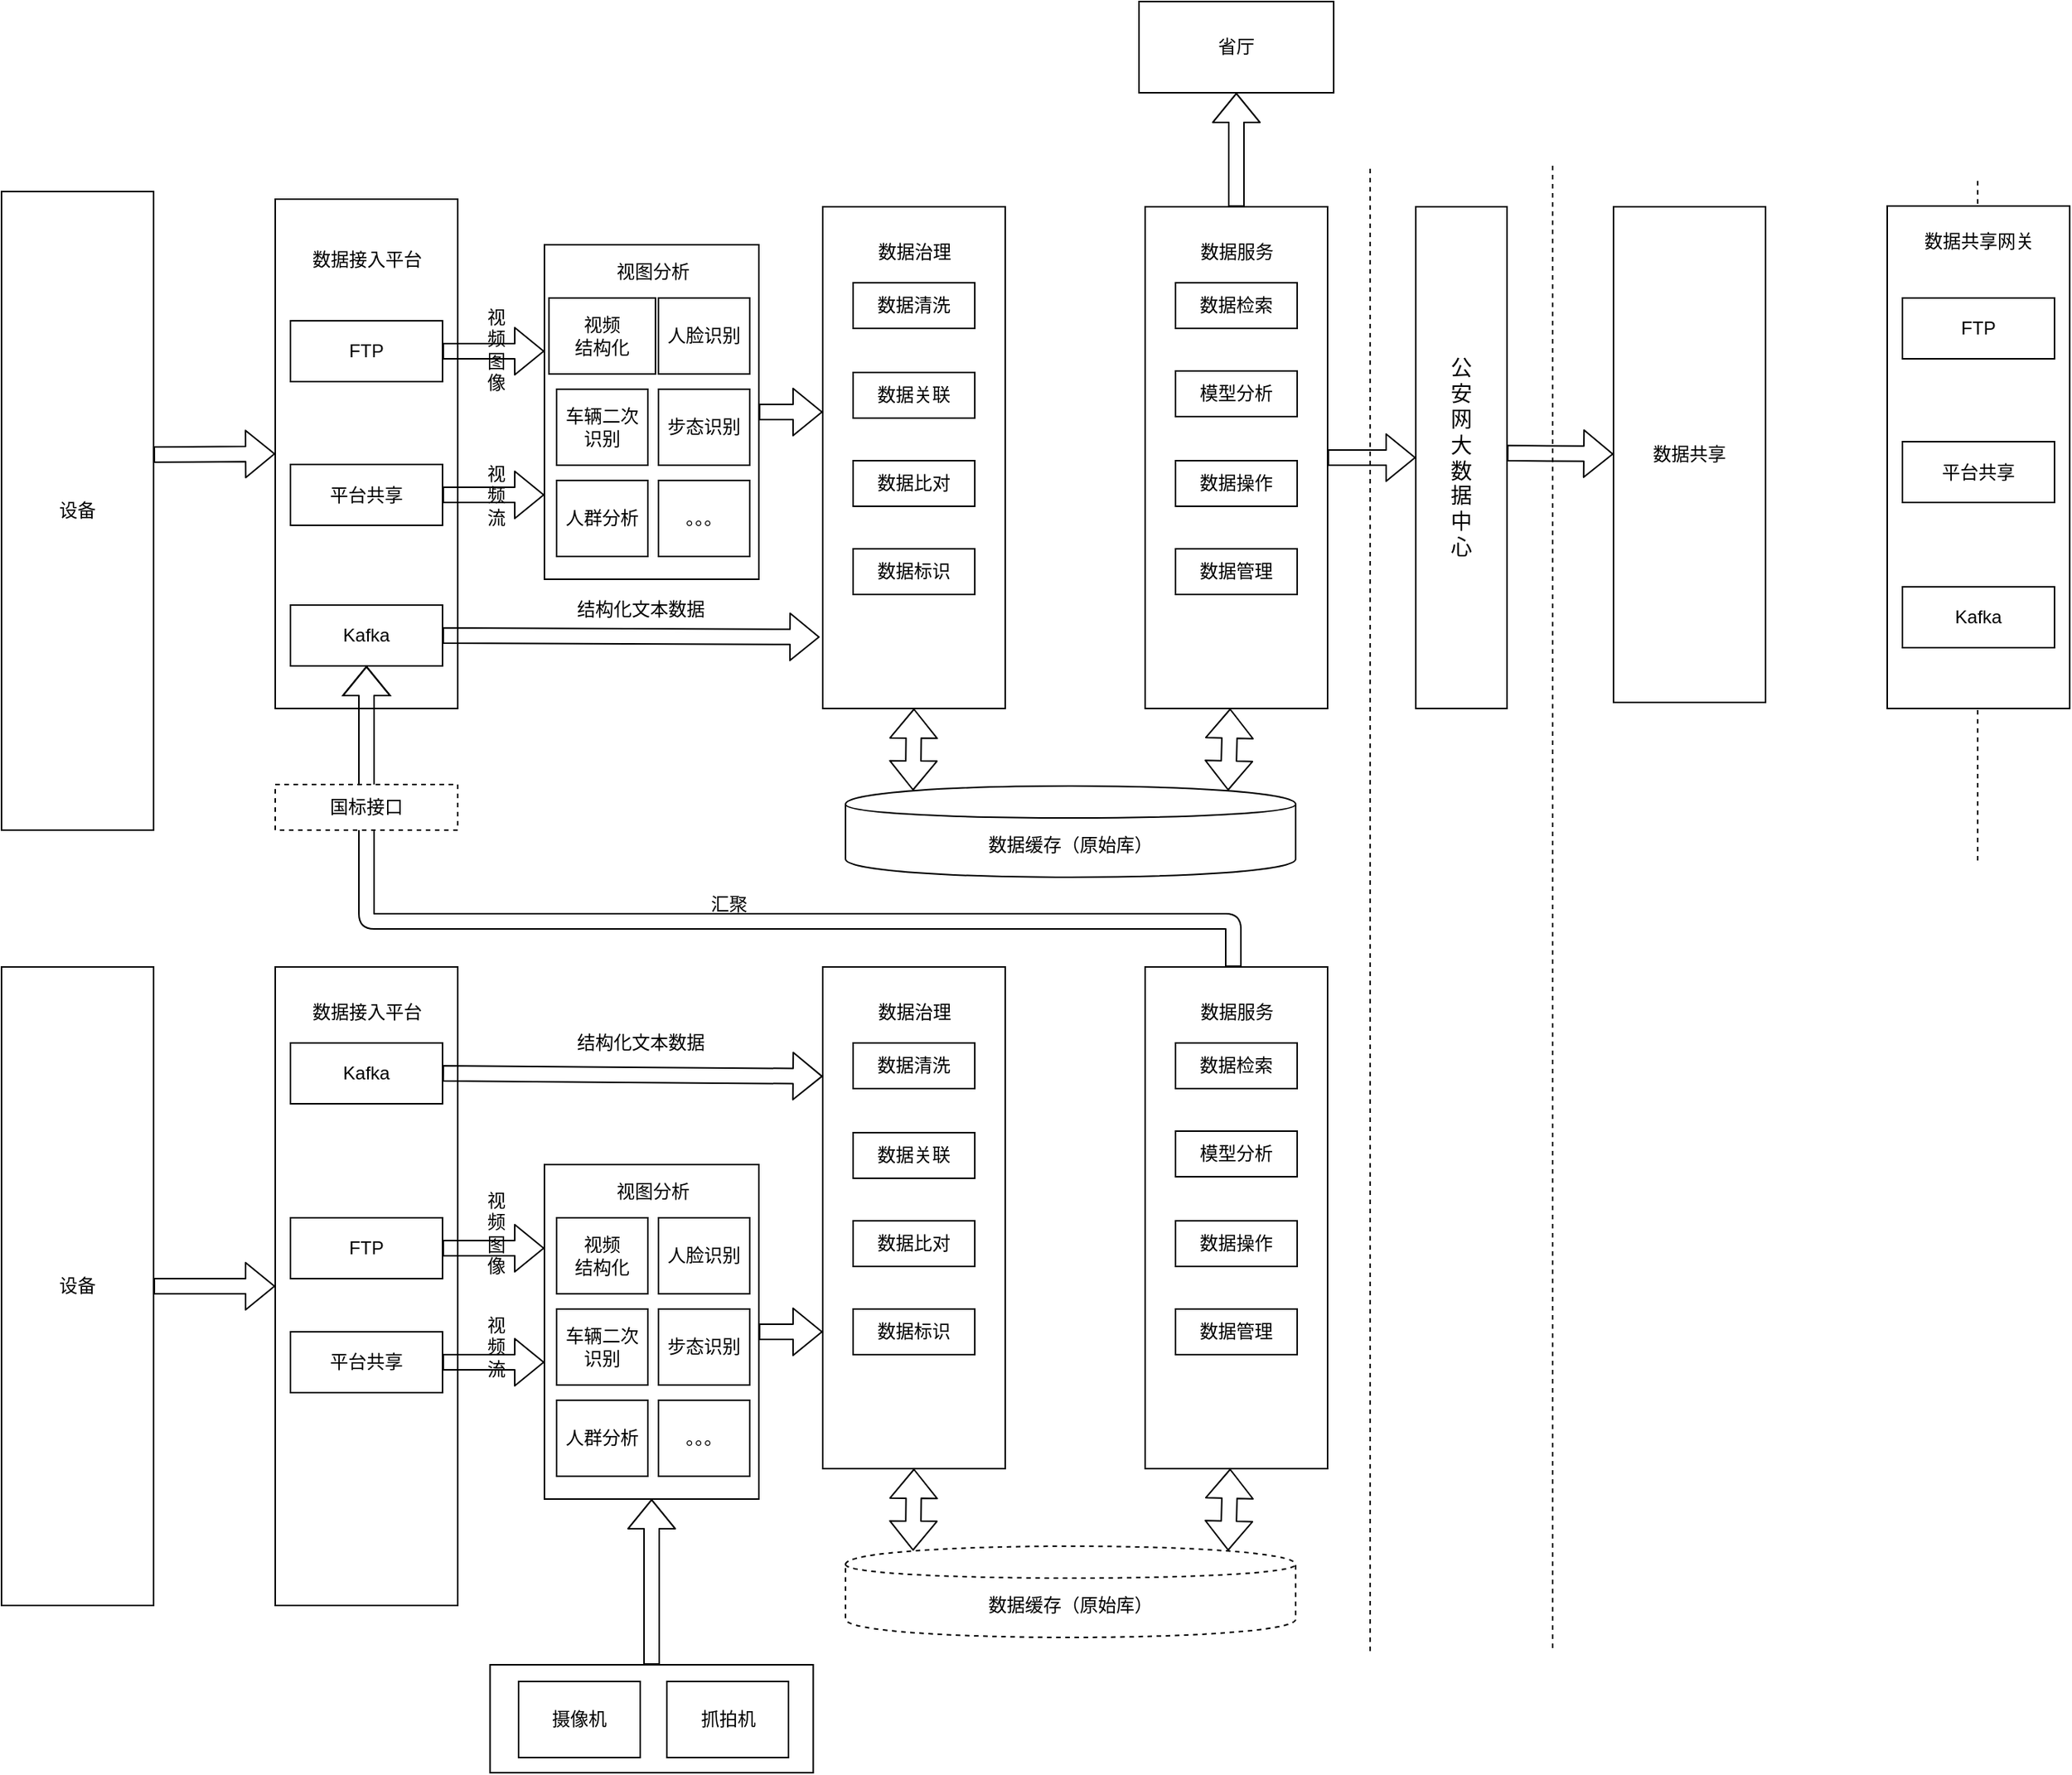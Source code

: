 <mxfile version="13.1.11" type="github">
  <diagram id="LtdNEPkijhUZQp1AGoqe" name="Page-1">
    <mxGraphModel dx="3199" dy="1390" grid="1" gridSize="10" guides="1" tooltips="1" connect="1" arrows="1" fold="1" page="1" pageScale="1" pageWidth="827" pageHeight="1169" math="0" shadow="0">
      <root>
        <mxCell id="0" />
        <mxCell id="1" parent="0" />
        <mxCell id="LM0uR2DWNkc85pl8UlRV-162" value="" style="rounded=0;whiteSpace=wrap;html=1;" parent="1" vertex="1">
          <mxGeometry x="191.25" y="1679" width="212.5" height="71" as="geometry" />
        </mxCell>
        <mxCell id="LM0uR2DWNkc85pl8UlRV-13" value="" style="rounded=0;whiteSpace=wrap;html=1;" parent="1" vertex="1">
          <mxGeometry x="50" y="715" width="120" height="335" as="geometry" />
        </mxCell>
        <mxCell id="LM0uR2DWNkc85pl8UlRV-15" value="Kafka" style="rounded=0;whiteSpace=wrap;html=1;direction=east;" parent="1" vertex="1">
          <mxGeometry x="60" y="982" width="100" height="40" as="geometry" />
        </mxCell>
        <mxCell id="LM0uR2DWNkc85pl8UlRV-16" value="FTP" style="rounded=0;whiteSpace=wrap;html=1;direction=east;" parent="1" vertex="1">
          <mxGeometry x="60" y="795" width="100" height="40" as="geometry" />
        </mxCell>
        <mxCell id="LM0uR2DWNkc85pl8UlRV-17" value="平台共享" style="rounded=0;whiteSpace=wrap;html=1;direction=east;" parent="1" vertex="1">
          <mxGeometry x="60" y="889.5" width="100" height="40" as="geometry" />
        </mxCell>
        <mxCell id="LM0uR2DWNkc85pl8UlRV-18" value="数据接入平台" style="text;html=1;align=center;verticalAlign=middle;resizable=0;points=[];autosize=1;" parent="1" vertex="1">
          <mxGeometry x="65" y="745" width="90" height="20" as="geometry" />
        </mxCell>
        <mxCell id="LM0uR2DWNkc85pl8UlRV-20" value="" style="shape=flexArrow;endArrow=classic;html=1;entryX=0;entryY=0.5;entryDx=0;entryDy=0;" parent="1" target="LM0uR2DWNkc85pl8UlRV-13" edge="1">
          <mxGeometry width="50" height="50" relative="1" as="geometry">
            <mxPoint x="-30" y="883" as="sourcePoint" />
            <mxPoint x="540" y="760" as="targetPoint" />
          </mxGeometry>
        </mxCell>
        <mxCell id="LM0uR2DWNkc85pl8UlRV-21" value="" style="shape=flexArrow;endArrow=classic;html=1;exitX=1;exitY=0.5;exitDx=0;exitDy=0;" parent="1" source="LM0uR2DWNkc85pl8UlRV-15" edge="1">
          <mxGeometry width="50" height="50" relative="1" as="geometry">
            <mxPoint x="171" y="1038" as="sourcePoint" />
            <mxPoint x="408" y="1003" as="targetPoint" />
          </mxGeometry>
        </mxCell>
        <mxCell id="LM0uR2DWNkc85pl8UlRV-23" value="" style="rounded=0;whiteSpace=wrap;html=1;direction=east;" parent="1" vertex="1">
          <mxGeometry x="227" y="745" width="141" height="220" as="geometry" />
        </mxCell>
        <mxCell id="LM0uR2DWNkc85pl8UlRV-24" value="视图分析&lt;br&gt;" style="text;html=1;align=center;verticalAlign=middle;resizable=0;points=[];autosize=1;direction=east;" parent="1" vertex="1">
          <mxGeometry x="267.5" y="753" width="60" height="20" as="geometry" />
        </mxCell>
        <mxCell id="LM0uR2DWNkc85pl8UlRV-25" value="" style="rounded=0;whiteSpace=wrap;html=1;" parent="1" vertex="1">
          <mxGeometry x="410" y="720" width="120" height="330" as="geometry" />
        </mxCell>
        <mxCell id="LM0uR2DWNkc85pl8UlRV-26" value="视频&lt;br&gt;结构化" style="rounded=0;whiteSpace=wrap;html=1;direction=east;" parent="1" vertex="1">
          <mxGeometry x="230" y="780" width="70" height="50" as="geometry" />
        </mxCell>
        <mxCell id="LM0uR2DWNkc85pl8UlRV-27" value="人脸识别" style="rounded=0;whiteSpace=wrap;html=1;direction=east;" parent="1" vertex="1">
          <mxGeometry x="302" y="780" width="60" height="50" as="geometry" />
        </mxCell>
        <mxCell id="LM0uR2DWNkc85pl8UlRV-28" value="车辆二次识别" style="rounded=0;whiteSpace=wrap;html=1;direction=east;" parent="1" vertex="1">
          <mxGeometry x="235" y="840" width="60" height="50" as="geometry" />
        </mxCell>
        <mxCell id="LM0uR2DWNkc85pl8UlRV-30" value="步态识别" style="rounded=0;whiteSpace=wrap;html=1;direction=east;" parent="1" vertex="1">
          <mxGeometry x="302" y="840" width="60" height="50" as="geometry" />
        </mxCell>
        <mxCell id="LM0uR2DWNkc85pl8UlRV-31" value="人群分析" style="rounded=0;whiteSpace=wrap;html=1;direction=east;" parent="1" vertex="1">
          <mxGeometry x="235" y="900" width="60" height="50" as="geometry" />
        </mxCell>
        <mxCell id="LM0uR2DWNkc85pl8UlRV-32" value="。。。" style="rounded=0;whiteSpace=wrap;html=1;direction=east;" parent="1" vertex="1">
          <mxGeometry x="302" y="900" width="60" height="50" as="geometry" />
        </mxCell>
        <mxCell id="LM0uR2DWNkc85pl8UlRV-35" value="" style="shape=flexArrow;endArrow=classic;html=1;entryX=0;entryY=0.25;entryDx=0;entryDy=0;exitX=1;exitY=0.5;exitDx=0;exitDy=0;" parent="1" source="LM0uR2DWNkc85pl8UlRV-16" edge="1">
          <mxGeometry width="50" height="50" relative="1" as="geometry">
            <mxPoint x="170" y="900" as="sourcePoint" />
            <mxPoint x="227" y="815" as="targetPoint" />
          </mxGeometry>
        </mxCell>
        <mxCell id="LM0uR2DWNkc85pl8UlRV-36" value="" style="shape=flexArrow;endArrow=classic;html=1;exitX=1;exitY=0.5;exitDx=0;exitDy=0;entryX=1;entryY=0.5;entryDx=0;entryDy=0;" parent="1" source="LM0uR2DWNkc85pl8UlRV-23" edge="1">
          <mxGeometry width="50" height="50" relative="1" as="geometry">
            <mxPoint x="437" y="886" as="sourcePoint" />
            <mxPoint x="410" y="855" as="targetPoint" />
          </mxGeometry>
        </mxCell>
        <mxCell id="LM0uR2DWNkc85pl8UlRV-37" value="结构化文本数据" style="text;html=1;align=center;verticalAlign=middle;resizable=0;points=[];autosize=1;direction=east;" parent="1" vertex="1">
          <mxGeometry x="240" y="975" width="100" height="20" as="geometry" />
        </mxCell>
        <mxCell id="LM0uR2DWNkc85pl8UlRV-38" value="视&lt;br&gt;频&lt;br&gt;流" style="text;html=1;align=center;verticalAlign=middle;resizable=0;points=[];autosize=1;direction=east;" parent="1" vertex="1">
          <mxGeometry x="180" y="884.5" width="30" height="50" as="geometry" />
        </mxCell>
        <mxCell id="LM0uR2DWNkc85pl8UlRV-39" value="视&lt;br&gt;频&lt;br&gt;图&lt;br&gt;像" style="text;html=1;align=center;verticalAlign=middle;resizable=0;points=[];autosize=1;direction=east;" parent="1" vertex="1">
          <mxGeometry x="180" y="784" width="30" height="60" as="geometry" />
        </mxCell>
        <mxCell id="LM0uR2DWNkc85pl8UlRV-41" value="" style="shape=flexArrow;endArrow=classic;html=1;entryX=0;entryY=0.591;entryDx=0;entryDy=0;exitX=1;exitY=0.5;exitDx=0;exitDy=0;entryPerimeter=0;" parent="1" source="LM0uR2DWNkc85pl8UlRV-17" edge="1">
          <mxGeometry width="50" height="50" relative="1" as="geometry">
            <mxPoint x="170" y="844.5" as="sourcePoint" />
            <mxPoint x="227" y="909.52" as="targetPoint" />
          </mxGeometry>
        </mxCell>
        <mxCell id="LM0uR2DWNkc85pl8UlRV-45" value="数据治理" style="text;html=1;align=center;verticalAlign=middle;resizable=0;points=[];autosize=1;" parent="1" vertex="1">
          <mxGeometry x="440" y="740" width="60" height="20" as="geometry" />
        </mxCell>
        <mxCell id="LM0uR2DWNkc85pl8UlRV-48" value="数据清洗" style="rounded=0;whiteSpace=wrap;html=1;" parent="1" vertex="1">
          <mxGeometry x="430" y="770" width="80" height="30" as="geometry" />
        </mxCell>
        <mxCell id="LM0uR2DWNkc85pl8UlRV-49" value="数据关联" style="rounded=0;whiteSpace=wrap;html=1;" parent="1" vertex="1">
          <mxGeometry x="430" y="829" width="80" height="30" as="geometry" />
        </mxCell>
        <mxCell id="LM0uR2DWNkc85pl8UlRV-51" value="数据比对" style="rounded=0;whiteSpace=wrap;html=1;" parent="1" vertex="1">
          <mxGeometry x="430" y="887" width="80" height="30" as="geometry" />
        </mxCell>
        <mxCell id="LM0uR2DWNkc85pl8UlRV-52" value="数据标识" style="rounded=0;whiteSpace=wrap;html=1;" parent="1" vertex="1">
          <mxGeometry x="430" y="945" width="80" height="30" as="geometry" />
        </mxCell>
        <mxCell id="LM0uR2DWNkc85pl8UlRV-59" value="数据缓存（原始库）" style="shape=cylinder;whiteSpace=wrap;html=1;boundedLbl=1;backgroundOutline=1;" parent="1" vertex="1">
          <mxGeometry x="425" y="1101" width="296" height="60" as="geometry" />
        </mxCell>
        <mxCell id="LM0uR2DWNkc85pl8UlRV-62" value="" style="rounded=0;whiteSpace=wrap;html=1;" parent="1" vertex="1">
          <mxGeometry x="622" y="720" width="120" height="330" as="geometry" />
        </mxCell>
        <mxCell id="LM0uR2DWNkc85pl8UlRV-63" value="数据服务" style="text;html=1;align=center;verticalAlign=middle;resizable=0;points=[];autosize=1;" parent="1" vertex="1">
          <mxGeometry x="652" y="740" width="60" height="20" as="geometry" />
        </mxCell>
        <mxCell id="LM0uR2DWNkc85pl8UlRV-64" value="" style="shape=flexArrow;endArrow=classic;startArrow=classic;html=1;entryX=0.5;entryY=1;entryDx=0;entryDy=0;exitX=0.15;exitY=0.05;exitDx=0;exitDy=0;exitPerimeter=0;" parent="1" source="LM0uR2DWNkc85pl8UlRV-59" target="LM0uR2DWNkc85pl8UlRV-25" edge="1">
          <mxGeometry width="50" height="50" relative="1" as="geometry">
            <mxPoint x="340" y="1200" as="sourcePoint" />
            <mxPoint x="390" y="1150" as="targetPoint" />
          </mxGeometry>
        </mxCell>
        <mxCell id="LM0uR2DWNkc85pl8UlRV-65" value="" style="shape=flexArrow;endArrow=classic;startArrow=classic;html=1;exitX=0.85;exitY=0.05;exitDx=0;exitDy=0;exitPerimeter=0;" parent="1" source="LM0uR2DWNkc85pl8UlRV-59" target="LM0uR2DWNkc85pl8UlRV-62" edge="1">
          <mxGeometry width="50" height="50" relative="1" as="geometry">
            <mxPoint x="670" y="1090" as="sourcePoint" />
            <mxPoint x="720" y="1040" as="targetPoint" />
          </mxGeometry>
        </mxCell>
        <mxCell id="LM0uR2DWNkc85pl8UlRV-67" value="数据检索" style="rounded=0;whiteSpace=wrap;html=1;" parent="1" vertex="1">
          <mxGeometry x="642" y="770" width="80" height="30" as="geometry" />
        </mxCell>
        <mxCell id="LM0uR2DWNkc85pl8UlRV-68" value="模型分析" style="rounded=0;whiteSpace=wrap;html=1;" parent="1" vertex="1">
          <mxGeometry x="642" y="828" width="80" height="30" as="geometry" />
        </mxCell>
        <mxCell id="LM0uR2DWNkc85pl8UlRV-69" value="数据操作" style="rounded=0;whiteSpace=wrap;html=1;" parent="1" vertex="1">
          <mxGeometry x="642" y="887" width="80" height="30" as="geometry" />
        </mxCell>
        <mxCell id="LM0uR2DWNkc85pl8UlRV-70" value="数据管理" style="rounded=0;whiteSpace=wrap;html=1;" parent="1" vertex="1">
          <mxGeometry x="642" y="945" width="80" height="30" as="geometry" />
        </mxCell>
        <mxCell id="LM0uR2DWNkc85pl8UlRV-71" value="" style="endArrow=none;html=1;dashed=1;" parent="1" edge="1">
          <mxGeometry width="50" height="50" relative="1" as="geometry">
            <mxPoint x="770" y="1670" as="sourcePoint" />
            <mxPoint x="770" y="692" as="targetPoint" />
          </mxGeometry>
        </mxCell>
        <mxCell id="LM0uR2DWNkc85pl8UlRV-72" value="" style="shape=flexArrow;endArrow=classic;html=1;exitX=1;exitY=0.5;exitDx=0;exitDy=0;entryX=0;entryY=0.5;entryDx=0;entryDy=0;" parent="1" source="LM0uR2DWNkc85pl8UlRV-62" target="LM0uR2DWNkc85pl8UlRV-73" edge="1">
          <mxGeometry width="50" height="50" relative="1" as="geometry">
            <mxPoint x="790" y="920" as="sourcePoint" />
            <mxPoint x="800" y="885" as="targetPoint" />
          </mxGeometry>
        </mxCell>
        <mxCell id="LM0uR2DWNkc85pl8UlRV-73" value="&lt;font style=&quot;font-size: 14px&quot;&gt;公&lt;br&gt;安&lt;br&gt;网&lt;br&gt;大&lt;br&gt;数&lt;br&gt;据&lt;br&gt;中&lt;br&gt;心&lt;/font&gt;" style="rounded=0;whiteSpace=wrap;html=1;" parent="1" vertex="1">
          <mxGeometry x="800" y="720" width="60" height="330" as="geometry" />
        </mxCell>
        <mxCell id="LM0uR2DWNkc85pl8UlRV-113" value="" style="rounded=0;whiteSpace=wrap;html=1;" parent="1" vertex="1">
          <mxGeometry x="50" y="1220" width="120" height="420" as="geometry" />
        </mxCell>
        <mxCell id="LM0uR2DWNkc85pl8UlRV-114" value="设备" style="rounded=0;whiteSpace=wrap;html=1;" parent="1" vertex="1">
          <mxGeometry x="-130" y="1220" width="100" height="420" as="geometry" />
        </mxCell>
        <mxCell id="LM0uR2DWNkc85pl8UlRV-115" value="Kafka" style="rounded=0;whiteSpace=wrap;html=1;" parent="1" vertex="1">
          <mxGeometry x="60" y="1270" width="100" height="40" as="geometry" />
        </mxCell>
        <mxCell id="LM0uR2DWNkc85pl8UlRV-116" value="FTP" style="rounded=0;whiteSpace=wrap;html=1;" parent="1" vertex="1">
          <mxGeometry x="60" y="1385" width="100" height="40" as="geometry" />
        </mxCell>
        <mxCell id="LM0uR2DWNkc85pl8UlRV-117" value="平台共享" style="rounded=0;whiteSpace=wrap;html=1;" parent="1" vertex="1">
          <mxGeometry x="60" y="1460" width="100" height="40" as="geometry" />
        </mxCell>
        <mxCell id="LM0uR2DWNkc85pl8UlRV-118" value="数据接入平台" style="text;html=1;align=center;verticalAlign=middle;resizable=0;points=[];autosize=1;" parent="1" vertex="1">
          <mxGeometry x="65" y="1240" width="90" height="20" as="geometry" />
        </mxCell>
        <mxCell id="LM0uR2DWNkc85pl8UlRV-119" value="" style="shape=flexArrow;endArrow=classic;html=1;exitX=1;exitY=0.5;exitDx=0;exitDy=0;entryX=0;entryY=0.5;entryDx=0;entryDy=0;" parent="1" source="LM0uR2DWNkc85pl8UlRV-114" target="LM0uR2DWNkc85pl8UlRV-113" edge="1">
          <mxGeometry width="50" height="50" relative="1" as="geometry">
            <mxPoint x="490" y="1310" as="sourcePoint" />
            <mxPoint x="540" y="1260" as="targetPoint" />
          </mxGeometry>
        </mxCell>
        <mxCell id="LM0uR2DWNkc85pl8UlRV-120" value="" style="shape=flexArrow;endArrow=classic;html=1;entryX=0;entryY=0.218;entryDx=0;entryDy=0;exitX=1;exitY=0.5;exitDx=0;exitDy=0;entryPerimeter=0;" parent="1" source="LM0uR2DWNkc85pl8UlRV-115" target="LM0uR2DWNkc85pl8UlRV-124" edge="1">
          <mxGeometry width="50" height="50" relative="1" as="geometry">
            <mxPoint x="171" y="1323" as="sourcePoint" />
            <mxPoint x="440" y="1360" as="targetPoint" />
          </mxGeometry>
        </mxCell>
        <mxCell id="LM0uR2DWNkc85pl8UlRV-122" value="" style="rounded=0;whiteSpace=wrap;html=1;" parent="1" vertex="1">
          <mxGeometry x="227" y="1350" width="141" height="220" as="geometry" />
        </mxCell>
        <mxCell id="LM0uR2DWNkc85pl8UlRV-123" value="视图分析&lt;br&gt;" style="text;html=1;align=center;verticalAlign=middle;resizable=0;points=[];autosize=1;" parent="1" vertex="1">
          <mxGeometry x="267.5" y="1358" width="60" height="20" as="geometry" />
        </mxCell>
        <mxCell id="LM0uR2DWNkc85pl8UlRV-124" value="" style="rounded=0;whiteSpace=wrap;html=1;" parent="1" vertex="1">
          <mxGeometry x="410" y="1220" width="120" height="330" as="geometry" />
        </mxCell>
        <mxCell id="LM0uR2DWNkc85pl8UlRV-125" value="视频&lt;br&gt;结构化" style="rounded=0;whiteSpace=wrap;html=1;" parent="1" vertex="1">
          <mxGeometry x="235" y="1385" width="60" height="50" as="geometry" />
        </mxCell>
        <mxCell id="LM0uR2DWNkc85pl8UlRV-126" value="人脸识别" style="rounded=0;whiteSpace=wrap;html=1;" parent="1" vertex="1">
          <mxGeometry x="302" y="1385" width="60" height="50" as="geometry" />
        </mxCell>
        <mxCell id="LM0uR2DWNkc85pl8UlRV-127" value="车辆二次识别" style="rounded=0;whiteSpace=wrap;html=1;" parent="1" vertex="1">
          <mxGeometry x="235" y="1445" width="60" height="50" as="geometry" />
        </mxCell>
        <mxCell id="LM0uR2DWNkc85pl8UlRV-128" value="步态识别" style="rounded=0;whiteSpace=wrap;html=1;" parent="1" vertex="1">
          <mxGeometry x="302" y="1445" width="60" height="50" as="geometry" />
        </mxCell>
        <mxCell id="LM0uR2DWNkc85pl8UlRV-129" value="人群分析" style="rounded=0;whiteSpace=wrap;html=1;" parent="1" vertex="1">
          <mxGeometry x="235" y="1505" width="60" height="50" as="geometry" />
        </mxCell>
        <mxCell id="LM0uR2DWNkc85pl8UlRV-130" value="。。。" style="rounded=0;whiteSpace=wrap;html=1;" parent="1" vertex="1">
          <mxGeometry x="302" y="1505" width="60" height="50" as="geometry" />
        </mxCell>
        <mxCell id="LM0uR2DWNkc85pl8UlRV-131" value="" style="shape=flexArrow;endArrow=classic;html=1;entryX=0;entryY=0.25;entryDx=0;entryDy=0;exitX=1;exitY=0.5;exitDx=0;exitDy=0;" parent="1" source="LM0uR2DWNkc85pl8UlRV-116" target="LM0uR2DWNkc85pl8UlRV-122" edge="1">
          <mxGeometry width="50" height="50" relative="1" as="geometry">
            <mxPoint x="170" y="1490" as="sourcePoint" />
            <mxPoint x="540" y="1230" as="targetPoint" />
          </mxGeometry>
        </mxCell>
        <mxCell id="LM0uR2DWNkc85pl8UlRV-132" value="" style="shape=flexArrow;endArrow=classic;html=1;exitX=1;exitY=0.5;exitDx=0;exitDy=0;" parent="1" source="LM0uR2DWNkc85pl8UlRV-122" edge="1">
          <mxGeometry width="50" height="50" relative="1" as="geometry">
            <mxPoint x="437" y="1491" as="sourcePoint" />
            <mxPoint x="410" y="1460" as="targetPoint" />
          </mxGeometry>
        </mxCell>
        <mxCell id="LM0uR2DWNkc85pl8UlRV-133" value="结构化文本数据" style="text;html=1;align=center;verticalAlign=middle;resizable=0;points=[];autosize=1;" parent="1" vertex="1">
          <mxGeometry x="240" y="1260" width="100" height="20" as="geometry" />
        </mxCell>
        <mxCell id="LM0uR2DWNkc85pl8UlRV-134" value="视&lt;br&gt;频&lt;br&gt;流" style="text;html=1;align=center;verticalAlign=middle;resizable=0;points=[];autosize=1;" parent="1" vertex="1">
          <mxGeometry x="180" y="1445" width="30" height="50" as="geometry" />
        </mxCell>
        <mxCell id="LM0uR2DWNkc85pl8UlRV-135" value="视&lt;br&gt;频&lt;br&gt;图&lt;br&gt;像" style="text;html=1;align=center;verticalAlign=middle;resizable=0;points=[];autosize=1;" parent="1" vertex="1">
          <mxGeometry x="180" y="1365" width="30" height="60" as="geometry" />
        </mxCell>
        <mxCell id="LM0uR2DWNkc85pl8UlRV-136" value="" style="shape=flexArrow;endArrow=classic;html=1;entryX=0;entryY=0.591;entryDx=0;entryDy=0;exitX=1;exitY=0.5;exitDx=0;exitDy=0;entryPerimeter=0;" parent="1" source="LM0uR2DWNkc85pl8UlRV-117" target="LM0uR2DWNkc85pl8UlRV-122" edge="1">
          <mxGeometry width="50" height="50" relative="1" as="geometry">
            <mxPoint x="170" y="1415" as="sourcePoint" />
            <mxPoint x="239" y="1415" as="targetPoint" />
          </mxGeometry>
        </mxCell>
        <mxCell id="LM0uR2DWNkc85pl8UlRV-137" value="数据治理" style="text;html=1;align=center;verticalAlign=middle;resizable=0;points=[];autosize=1;" parent="1" vertex="1">
          <mxGeometry x="440" y="1240" width="60" height="20" as="geometry" />
        </mxCell>
        <mxCell id="LM0uR2DWNkc85pl8UlRV-138" value="数据清洗" style="rounded=0;whiteSpace=wrap;html=1;" parent="1" vertex="1">
          <mxGeometry x="430" y="1270" width="80" height="30" as="geometry" />
        </mxCell>
        <mxCell id="LM0uR2DWNkc85pl8UlRV-139" value="数据关联" style="rounded=0;whiteSpace=wrap;html=1;" parent="1" vertex="1">
          <mxGeometry x="430" y="1329" width="80" height="30" as="geometry" />
        </mxCell>
        <mxCell id="LM0uR2DWNkc85pl8UlRV-140" value="数据比对" style="rounded=0;whiteSpace=wrap;html=1;" parent="1" vertex="1">
          <mxGeometry x="430" y="1387" width="80" height="30" as="geometry" />
        </mxCell>
        <mxCell id="LM0uR2DWNkc85pl8UlRV-141" value="数据标识" style="rounded=0;whiteSpace=wrap;html=1;" parent="1" vertex="1">
          <mxGeometry x="430" y="1445" width="80" height="30" as="geometry" />
        </mxCell>
        <mxCell id="LM0uR2DWNkc85pl8UlRV-142" value="数据缓存（原始库）" style="shape=cylinder;whiteSpace=wrap;html=1;boundedLbl=1;backgroundOutline=1;dashed=1;" parent="1" vertex="1">
          <mxGeometry x="425" y="1601" width="296" height="60" as="geometry" />
        </mxCell>
        <mxCell id="LM0uR2DWNkc85pl8UlRV-143" value="" style="rounded=0;whiteSpace=wrap;html=1;" parent="1" vertex="1">
          <mxGeometry x="622" y="1220" width="120" height="330" as="geometry" />
        </mxCell>
        <mxCell id="LM0uR2DWNkc85pl8UlRV-144" value="数据服务" style="text;html=1;align=center;verticalAlign=middle;resizable=0;points=[];autosize=1;" parent="1" vertex="1">
          <mxGeometry x="652" y="1240" width="60" height="20" as="geometry" />
        </mxCell>
        <mxCell id="LM0uR2DWNkc85pl8UlRV-145" value="" style="shape=flexArrow;endArrow=classic;startArrow=classic;html=1;entryX=0.5;entryY=1;entryDx=0;entryDy=0;exitX=0.15;exitY=0.05;exitDx=0;exitDy=0;exitPerimeter=0;" parent="1" source="LM0uR2DWNkc85pl8UlRV-142" target="LM0uR2DWNkc85pl8UlRV-124" edge="1">
          <mxGeometry width="50" height="50" relative="1" as="geometry">
            <mxPoint x="340" y="1700" as="sourcePoint" />
            <mxPoint x="390" y="1650" as="targetPoint" />
          </mxGeometry>
        </mxCell>
        <mxCell id="LM0uR2DWNkc85pl8UlRV-146" value="" style="shape=flexArrow;endArrow=classic;startArrow=classic;html=1;exitX=0.85;exitY=0.05;exitDx=0;exitDy=0;exitPerimeter=0;" parent="1" source="LM0uR2DWNkc85pl8UlRV-142" target="LM0uR2DWNkc85pl8UlRV-143" edge="1">
          <mxGeometry width="50" height="50" relative="1" as="geometry">
            <mxPoint x="670" y="1590" as="sourcePoint" />
            <mxPoint x="720" y="1540" as="targetPoint" />
          </mxGeometry>
        </mxCell>
        <mxCell id="LM0uR2DWNkc85pl8UlRV-147" value="数据检索" style="rounded=0;whiteSpace=wrap;html=1;" parent="1" vertex="1">
          <mxGeometry x="642" y="1270" width="80" height="30" as="geometry" />
        </mxCell>
        <mxCell id="LM0uR2DWNkc85pl8UlRV-148" value="模型分析" style="rounded=0;whiteSpace=wrap;html=1;" parent="1" vertex="1">
          <mxGeometry x="642" y="1328" width="80" height="30" as="geometry" />
        </mxCell>
        <mxCell id="LM0uR2DWNkc85pl8UlRV-149" value="数据操作" style="rounded=0;whiteSpace=wrap;html=1;" parent="1" vertex="1">
          <mxGeometry x="642" y="1387" width="80" height="30" as="geometry" />
        </mxCell>
        <mxCell id="LM0uR2DWNkc85pl8UlRV-150" value="数据管理" style="rounded=0;whiteSpace=wrap;html=1;" parent="1" vertex="1">
          <mxGeometry x="642" y="1445" width="80" height="30" as="geometry" />
        </mxCell>
        <mxCell id="LM0uR2DWNkc85pl8UlRV-152" value="" style="shape=flexArrow;endArrow=classic;html=1;entryX=0.5;entryY=1;entryDx=0;entryDy=0;" parent="1" target="LM0uR2DWNkc85pl8UlRV-15" edge="1">
          <mxGeometry width="50" height="50" relative="1" as="geometry">
            <mxPoint x="680" y="1220" as="sourcePoint" />
            <mxPoint x="110" y="1050" as="targetPoint" />
            <Array as="points">
              <mxPoint x="680" y="1190" />
              <mxPoint x="630" y="1190" />
              <mxPoint x="590" y="1190" />
              <mxPoint x="110" y="1190" />
            </Array>
          </mxGeometry>
        </mxCell>
        <mxCell id="LM0uR2DWNkc85pl8UlRV-154" value="汇聚" style="text;html=1;align=center;verticalAlign=middle;resizable=0;points=[];autosize=1;" parent="1" vertex="1">
          <mxGeometry x="327.5" y="1169" width="40" height="20" as="geometry" />
        </mxCell>
        <mxCell id="LM0uR2DWNkc85pl8UlRV-157" value="国标接口" style="rounded=0;whiteSpace=wrap;html=1;dashed=1;" parent="1" vertex="1">
          <mxGeometry x="50" y="1100" width="120" height="30" as="geometry" />
        </mxCell>
        <mxCell id="LM0uR2DWNkc85pl8UlRV-158" value="摄像机" style="rounded=0;whiteSpace=wrap;html=1;" parent="1" vertex="1">
          <mxGeometry x="210" y="1690" width="80" height="50" as="geometry" />
        </mxCell>
        <mxCell id="LM0uR2DWNkc85pl8UlRV-159" value="抓拍机" style="rounded=0;whiteSpace=wrap;html=1;" parent="1" vertex="1">
          <mxGeometry x="307.5" y="1690" width="80" height="50" as="geometry" />
        </mxCell>
        <mxCell id="LM0uR2DWNkc85pl8UlRV-163" value="" style="shape=flexArrow;endArrow=classic;html=1;exitX=0.5;exitY=0;exitDx=0;exitDy=0;entryX=0.5;entryY=1;entryDx=0;entryDy=0;" parent="1" source="LM0uR2DWNkc85pl8UlRV-162" target="LM0uR2DWNkc85pl8UlRV-122" edge="1">
          <mxGeometry width="50" height="50" relative="1" as="geometry">
            <mxPoint x="240" y="1670" as="sourcePoint" />
            <mxPoint x="290" y="1620" as="targetPoint" />
          </mxGeometry>
        </mxCell>
        <mxCell id="LM0uR2DWNkc85pl8UlRV-165" value="" style="endArrow=none;html=1;dashed=1;" parent="1" edge="1">
          <mxGeometry width="50" height="50" relative="1" as="geometry">
            <mxPoint x="890" y="1668" as="sourcePoint" />
            <mxPoint x="890" y="690" as="targetPoint" />
          </mxGeometry>
        </mxCell>
        <mxCell id="LM0uR2DWNkc85pl8UlRV-166" value="数据共享" style="rounded=0;whiteSpace=wrap;html=1;" parent="1" vertex="1">
          <mxGeometry x="930" y="720" width="100" height="326" as="geometry" />
        </mxCell>
        <mxCell id="LM0uR2DWNkc85pl8UlRV-171" value="" style="shape=flexArrow;endArrow=classic;html=1;exitX=1;exitY=0.5;exitDx=0;exitDy=0;" parent="1" target="LM0uR2DWNkc85pl8UlRV-166" edge="1">
          <mxGeometry width="50" height="50" relative="1" as="geometry">
            <mxPoint x="860" y="882" as="sourcePoint" />
            <mxPoint x="918" y="882" as="targetPoint" />
          </mxGeometry>
        </mxCell>
        <mxCell id="LM0uR2DWNkc85pl8UlRV-172" value="" style="endArrow=none;dashed=1;html=1;" parent="1" edge="1">
          <mxGeometry width="50" height="50" relative="1" as="geometry">
            <mxPoint x="1169.5" y="1150" as="sourcePoint" />
            <mxPoint x="1169.5" y="700" as="targetPoint" />
          </mxGeometry>
        </mxCell>
        <mxCell id="LM0uR2DWNkc85pl8UlRV-174" value="省厅" style="rounded=0;whiteSpace=wrap;html=1;" parent="1" vertex="1">
          <mxGeometry x="618" y="585" width="128" height="60" as="geometry" />
        </mxCell>
        <mxCell id="LM0uR2DWNkc85pl8UlRV-175" value="" style="shape=flexArrow;endArrow=classic;html=1;exitX=0.5;exitY=0;exitDx=0;exitDy=0;" parent="1" source="LM0uR2DWNkc85pl8UlRV-62" target="LM0uR2DWNkc85pl8UlRV-174" edge="1">
          <mxGeometry width="50" height="50" relative="1" as="geometry">
            <mxPoint x="752" y="895" as="sourcePoint" />
            <mxPoint x="810" y="895" as="targetPoint" />
          </mxGeometry>
        </mxCell>
        <mxCell id="LM0uR2DWNkc85pl8UlRV-176" value="" style="rounded=0;whiteSpace=wrap;html=1;" parent="1" vertex="1">
          <mxGeometry x="1110" y="719.5" width="120" height="330.5" as="geometry" />
        </mxCell>
        <mxCell id="LM0uR2DWNkc85pl8UlRV-177" value="数据共享网关" style="text;html=1;align=center;verticalAlign=middle;resizable=0;points=[];autosize=1;" parent="1" vertex="1">
          <mxGeometry x="1125" y="733" width="90" height="20" as="geometry" />
        </mxCell>
        <mxCell id="LM0uR2DWNkc85pl8UlRV-178" value="Kafka" style="rounded=0;whiteSpace=wrap;html=1;direction=east;" parent="1" vertex="1">
          <mxGeometry x="1120" y="970" width="100" height="40" as="geometry" />
        </mxCell>
        <mxCell id="LM0uR2DWNkc85pl8UlRV-179" value="FTP" style="rounded=0;whiteSpace=wrap;html=1;direction=east;" parent="1" vertex="1">
          <mxGeometry x="1120" y="780" width="100" height="40" as="geometry" />
        </mxCell>
        <mxCell id="LM0uR2DWNkc85pl8UlRV-180" value="平台共享" style="rounded=0;whiteSpace=wrap;html=1;direction=east;" parent="1" vertex="1">
          <mxGeometry x="1120" y="874.5" width="100" height="40" as="geometry" />
        </mxCell>
        <mxCell id="LM0uR2DWNkc85pl8UlRV-181" value="设备" style="rounded=0;whiteSpace=wrap;html=1;" parent="1" vertex="1">
          <mxGeometry x="-130" y="710" width="100" height="420" as="geometry" />
        </mxCell>
      </root>
    </mxGraphModel>
  </diagram>
</mxfile>
